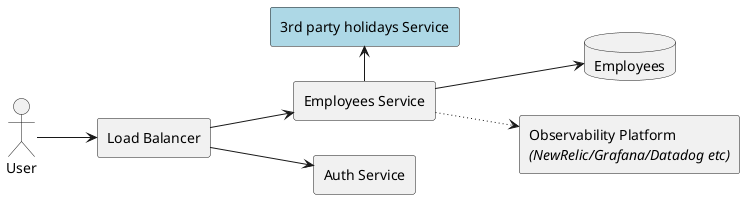 @startuml
left to right direction
skinparam componentStyle rectangle

[Employees Service]
[Auth Service]
database Employees
[Load Balancer]
actor User
[3rd party holidays Service] #lightblue
component Observability as [Observability Platform\n<i>(NewRelic/Grafana/Datadog etc)</i>]

User --> [Load Balancer]
[Load Balancer] --> [Auth Service]
[Load Balancer] --> [Employees Service]
[Employees Service] --> Employees
[Employees Service] -l-> [3rd party holidays Service]
[Employees Service] -[dotted]-> Observability

@enduml
